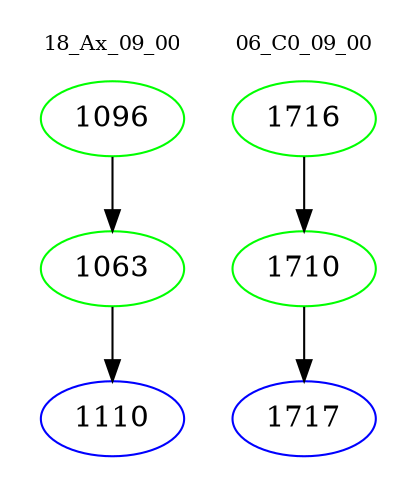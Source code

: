 digraph{
subgraph cluster_0 {
color = white
label = "18_Ax_09_00";
fontsize=10;
T0_1096 [label="1096", color="green"]
T0_1096 -> T0_1063 [color="black"]
T0_1063 [label="1063", color="green"]
T0_1063 -> T0_1110 [color="black"]
T0_1110 [label="1110", color="blue"]
}
subgraph cluster_1 {
color = white
label = "06_C0_09_00";
fontsize=10;
T1_1716 [label="1716", color="green"]
T1_1716 -> T1_1710 [color="black"]
T1_1710 [label="1710", color="green"]
T1_1710 -> T1_1717 [color="black"]
T1_1717 [label="1717", color="blue"]
}
}
